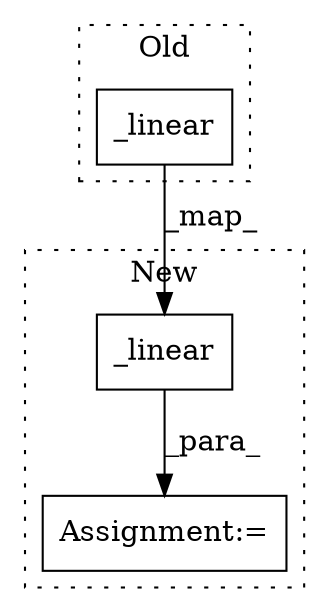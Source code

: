 digraph G {
subgraph cluster0 {
1 [label="_linear" a="32" s="13723,13840" l="8,1" shape="box"];
label = "Old";
style="dotted";
}
subgraph cluster1 {
2 [label="_linear" a="32" s="8418,8531" l="8,1" shape="box"];
3 [label="Assignment:=" a="7" s="8400" l="1" shape="box"];
label = "New";
style="dotted";
}
1 -> 2 [label="_map_"];
2 -> 3 [label="_para_"];
}